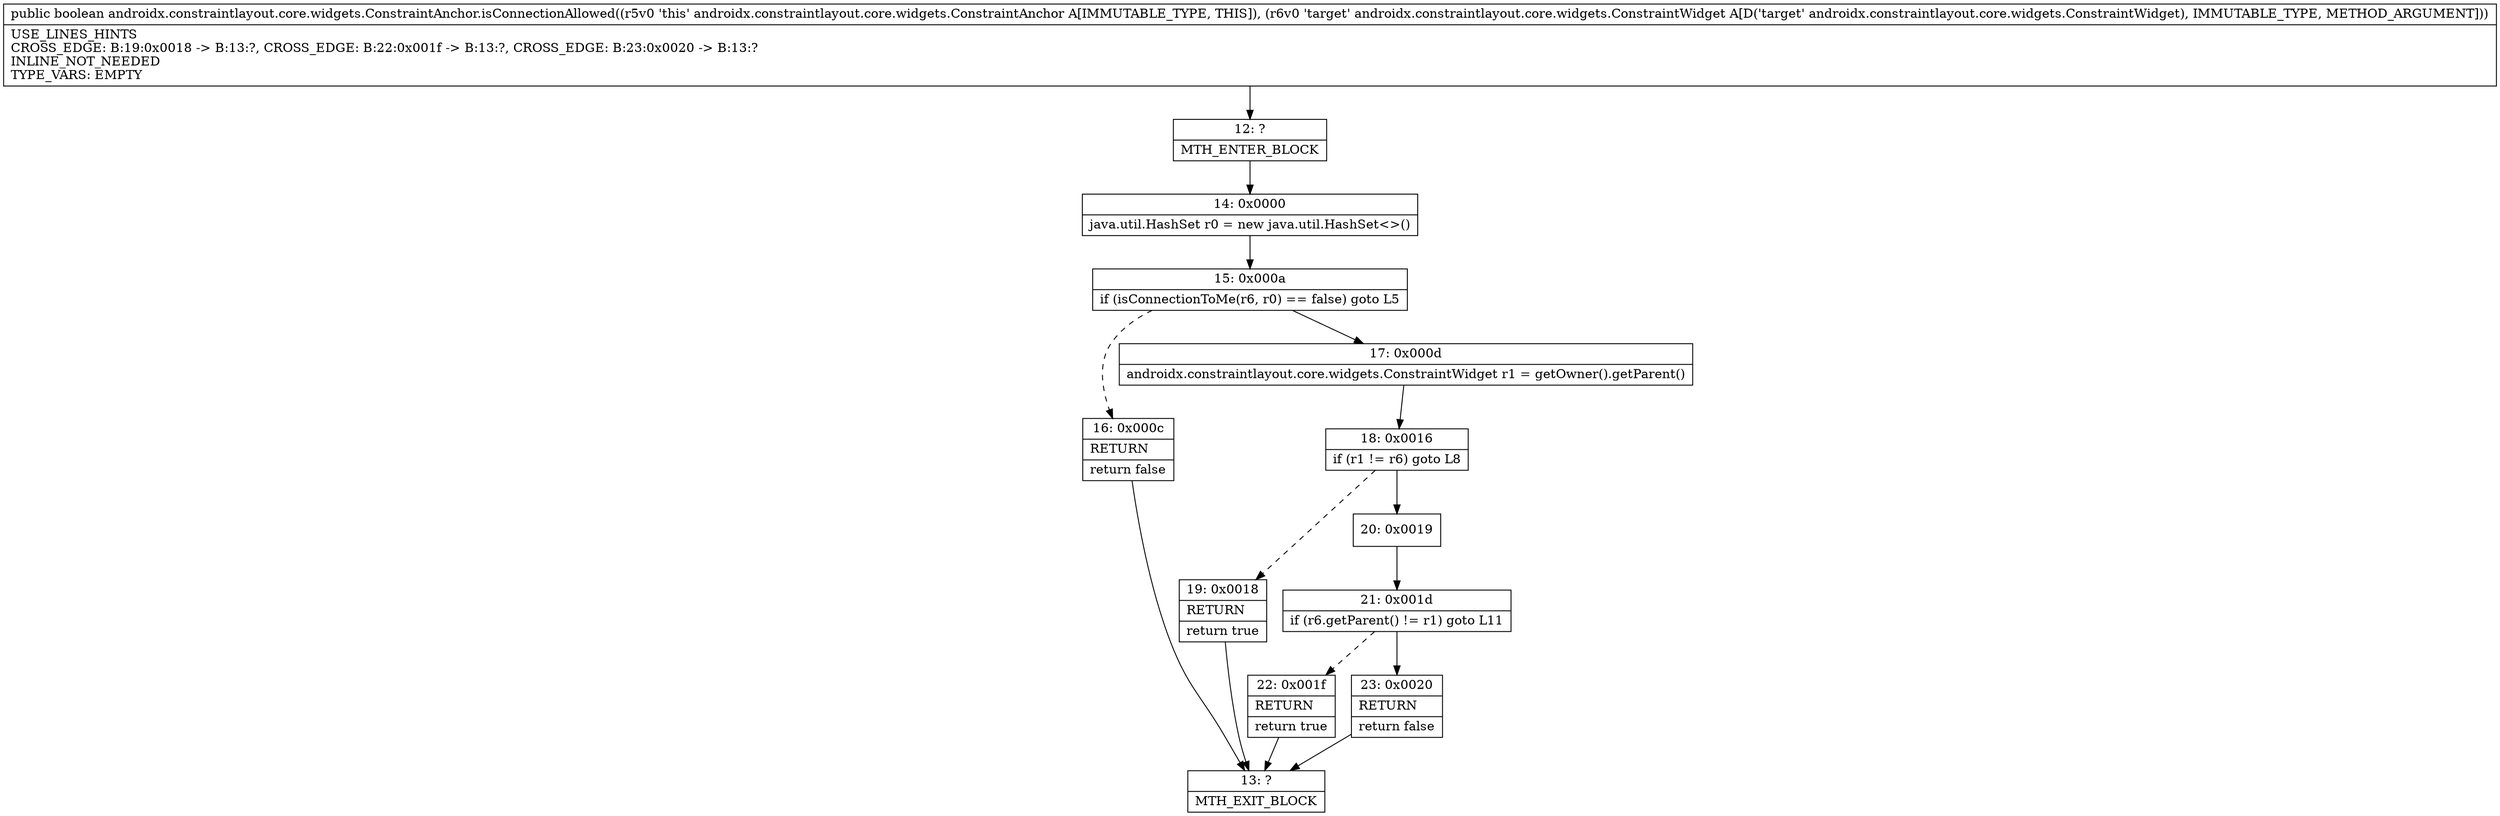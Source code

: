 digraph "CFG forandroidx.constraintlayout.core.widgets.ConstraintAnchor.isConnectionAllowed(Landroidx\/constraintlayout\/core\/widgets\/ConstraintWidget;)Z" {
Node_12 [shape=record,label="{12\:\ ?|MTH_ENTER_BLOCK\l}"];
Node_14 [shape=record,label="{14\:\ 0x0000|java.util.HashSet r0 = new java.util.HashSet\<\>()\l}"];
Node_15 [shape=record,label="{15\:\ 0x000a|if (isConnectionToMe(r6, r0) == false) goto L5\l}"];
Node_16 [shape=record,label="{16\:\ 0x000c|RETURN\l|return false\l}"];
Node_13 [shape=record,label="{13\:\ ?|MTH_EXIT_BLOCK\l}"];
Node_17 [shape=record,label="{17\:\ 0x000d|androidx.constraintlayout.core.widgets.ConstraintWidget r1 = getOwner().getParent()\l}"];
Node_18 [shape=record,label="{18\:\ 0x0016|if (r1 != r6) goto L8\l}"];
Node_19 [shape=record,label="{19\:\ 0x0018|RETURN\l|return true\l}"];
Node_20 [shape=record,label="{20\:\ 0x0019}"];
Node_21 [shape=record,label="{21\:\ 0x001d|if (r6.getParent() != r1) goto L11\l}"];
Node_22 [shape=record,label="{22\:\ 0x001f|RETURN\l|return true\l}"];
Node_23 [shape=record,label="{23\:\ 0x0020|RETURN\l|return false\l}"];
MethodNode[shape=record,label="{public boolean androidx.constraintlayout.core.widgets.ConstraintAnchor.isConnectionAllowed((r5v0 'this' androidx.constraintlayout.core.widgets.ConstraintAnchor A[IMMUTABLE_TYPE, THIS]), (r6v0 'target' androidx.constraintlayout.core.widgets.ConstraintWidget A[D('target' androidx.constraintlayout.core.widgets.ConstraintWidget), IMMUTABLE_TYPE, METHOD_ARGUMENT]))  | USE_LINES_HINTS\lCROSS_EDGE: B:19:0x0018 \-\> B:13:?, CROSS_EDGE: B:22:0x001f \-\> B:13:?, CROSS_EDGE: B:23:0x0020 \-\> B:13:?\lINLINE_NOT_NEEDED\lTYPE_VARS: EMPTY\l}"];
MethodNode -> Node_12;Node_12 -> Node_14;
Node_14 -> Node_15;
Node_15 -> Node_16[style=dashed];
Node_15 -> Node_17;
Node_16 -> Node_13;
Node_17 -> Node_18;
Node_18 -> Node_19[style=dashed];
Node_18 -> Node_20;
Node_19 -> Node_13;
Node_20 -> Node_21;
Node_21 -> Node_22[style=dashed];
Node_21 -> Node_23;
Node_22 -> Node_13;
Node_23 -> Node_13;
}

